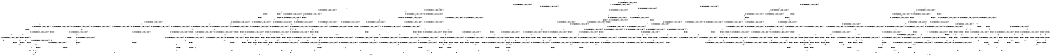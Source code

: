 digraph BCG {
size = "7, 10.5";
center = TRUE;
node [shape = circle];
0 [peripheries = 2];
0 -> 1 [label = "EX !0 !ATOMIC_EXCH_BRANCH (1, +1, TRUE, +0, 2, TRUE) !{0}"];
0 -> 2 [label = "EX !2 !ATOMIC_EXCH_BRANCH (1, +0, FALSE, +0, 3, TRUE) !{0}"];
0 -> 3 [label = "EX !1 !ATOMIC_EXCH_BRANCH (1, +0, TRUE, +0, 1, TRUE) !{0}"];
0 -> 4 [label = "EX !0 !ATOMIC_EXCH_BRANCH (1, +1, TRUE, +0, 2, TRUE) !{0}"];
1 -> 5 [label = "EX !2 !ATOMIC_EXCH_BRANCH (1, +0, FALSE, +0, 3, FALSE) !{0}"];
1 -> 6 [label = "EX !1 !ATOMIC_EXCH_BRANCH (1, +0, TRUE, +0, 1, FALSE) !{0}"];
1 -> 7 [label = "TERMINATE !0"];
2 -> 8 [label = "EX !0 !ATOMIC_EXCH_BRANCH (1, +1, TRUE, +0, 2, TRUE) !{0}"];
2 -> 9 [label = "EX !1 !ATOMIC_EXCH_BRANCH (1, +0, TRUE, +0, 1, TRUE) !{0}"];
2 -> 10 [label = "TERMINATE !2"];
2 -> 11 [label = "EX !0 !ATOMIC_EXCH_BRANCH (1, +1, TRUE, +0, 2, TRUE) !{0}"];
3 -> 3 [label = "EX !1 !ATOMIC_EXCH_BRANCH (1, +0, TRUE, +0, 1, TRUE) !{0}"];
3 -> 12 [label = "EX !0 !ATOMIC_EXCH_BRANCH (1, +1, TRUE, +0, 2, TRUE) !{0}"];
3 -> 13 [label = "EX !2 !ATOMIC_EXCH_BRANCH (1, +0, FALSE, +0, 3, TRUE) !{0}"];
3 -> 14 [label = "EX !0 !ATOMIC_EXCH_BRANCH (1, +1, TRUE, +0, 2, TRUE) !{0}"];
4 -> 15 [label = "EX !2 !ATOMIC_EXCH_BRANCH (1, +0, FALSE, +0, 3, FALSE) !{0}"];
4 -> 16 [label = "EX !1 !ATOMIC_EXCH_BRANCH (1, +0, TRUE, +0, 1, FALSE) !{0}"];
4 -> 17 [label = "TERMINATE !0"];
5 -> 18 [label = "EX !2 !ATOMIC_EXCH_BRANCH (1, +1, TRUE, +1, 1, TRUE) !{0}"];
5 -> 19 [label = "EX !1 !ATOMIC_EXCH_BRANCH (1, +0, TRUE, +0, 1, FALSE) !{0}"];
5 -> 20 [label = "TERMINATE !0"];
6 -> 21 [label = "EX !2 !ATOMIC_EXCH_BRANCH (1, +0, FALSE, +0, 3, TRUE) !{0}"];
6 -> 22 [label = "TERMINATE !0"];
6 -> 23 [label = "TERMINATE !1"];
7 -> 24 [label = "EX !2 !ATOMIC_EXCH_BRANCH (1, +0, FALSE, +0, 3, FALSE) !{1}"];
7 -> 25 [label = "EX !1 !ATOMIC_EXCH_BRANCH (1, +0, TRUE, +0, 1, FALSE) !{1}"];
7 -> 26 [label = "EX !1 !ATOMIC_EXCH_BRANCH (1, +0, TRUE, +0, 1, FALSE) !{1}"];
8 -> 27 [label = "EX !1 !ATOMIC_EXCH_BRANCH (1, +0, TRUE, +0, 1, FALSE) !{0}"];
8 -> 28 [label = "TERMINATE !0"];
8 -> 29 [label = "TERMINATE !2"];
9 -> 9 [label = "EX !1 !ATOMIC_EXCH_BRANCH (1, +0, TRUE, +0, 1, TRUE) !{0}"];
9 -> 30 [label = "EX !0 !ATOMIC_EXCH_BRANCH (1, +1, TRUE, +0, 2, TRUE) !{0}"];
9 -> 31 [label = "TERMINATE !2"];
9 -> 32 [label = "EX !0 !ATOMIC_EXCH_BRANCH (1, +1, TRUE, +0, 2, TRUE) !{0}"];
10 -> 33 [label = "EX !0 !ATOMIC_EXCH_BRANCH (1, +1, TRUE, +0, 2, TRUE) !{0}"];
10 -> 34 [label = "EX !1 !ATOMIC_EXCH_BRANCH (1, +0, TRUE, +0, 1, TRUE) !{0}"];
10 -> 35 [label = "EX !0 !ATOMIC_EXCH_BRANCH (1, +1, TRUE, +0, 2, TRUE) !{0}"];
11 -> 36 [label = "EX !1 !ATOMIC_EXCH_BRANCH (1, +0, TRUE, +0, 1, FALSE) !{0}"];
11 -> 37 [label = "TERMINATE !0"];
11 -> 38 [label = "TERMINATE !2"];
12 -> 6 [label = "EX !1 !ATOMIC_EXCH_BRANCH (1, +0, TRUE, +0, 1, FALSE) !{0}"];
12 -> 39 [label = "EX !2 !ATOMIC_EXCH_BRANCH (1, +0, FALSE, +0, 3, FALSE) !{0}"];
12 -> 40 [label = "TERMINATE !0"];
13 -> 9 [label = "EX !1 !ATOMIC_EXCH_BRANCH (1, +0, TRUE, +0, 1, TRUE) !{0}"];
13 -> 30 [label = "EX !0 !ATOMIC_EXCH_BRANCH (1, +1, TRUE, +0, 2, TRUE) !{0}"];
13 -> 31 [label = "TERMINATE !2"];
13 -> 32 [label = "EX !0 !ATOMIC_EXCH_BRANCH (1, +1, TRUE, +0, 2, TRUE) !{0}"];
14 -> 16 [label = "EX !1 !ATOMIC_EXCH_BRANCH (1, +0, TRUE, +0, 1, FALSE) !{0}"];
14 -> 41 [label = "EX !2 !ATOMIC_EXCH_BRANCH (1, +0, FALSE, +0, 3, FALSE) !{0}"];
14 -> 42 [label = "TERMINATE !0"];
15 -> 43 [label = "EX !2 !ATOMIC_EXCH_BRANCH (1, +1, TRUE, +1, 1, TRUE) !{0}"];
15 -> 44 [label = "EX !1 !ATOMIC_EXCH_BRANCH (1, +0, TRUE, +0, 1, FALSE) !{0}"];
15 -> 45 [label = "TERMINATE !0"];
16 -> 46 [label = "EX !2 !ATOMIC_EXCH_BRANCH (1, +0, FALSE, +0, 3, TRUE) !{0}"];
16 -> 47 [label = "TERMINATE !0"];
16 -> 48 [label = "TERMINATE !1"];
17 -> 49 [label = "EX !2 !ATOMIC_EXCH_BRANCH (1, +0, FALSE, +0, 3, FALSE) !{1}"];
17 -> 50 [label = "EX !1 !ATOMIC_EXCH_BRANCH (1, +0, TRUE, +0, 1, FALSE) !{1}"];
18 -> 5 [label = "EX !2 !ATOMIC_EXCH_BRANCH (1, +0, FALSE, +0, 3, FALSE) !{0}"];
18 -> 51 [label = "EX !1 !ATOMIC_EXCH_BRANCH (1, +0, TRUE, +0, 1, FALSE) !{0}"];
18 -> 52 [label = "TERMINATE !0"];
19 -> 53 [label = "EX !2 !ATOMIC_EXCH_BRANCH (1, +1, TRUE, +1, 1, FALSE) !{0}"];
19 -> 54 [label = "TERMINATE !0"];
19 -> 55 [label = "TERMINATE !1"];
20 -> 56 [label = "EX !2 !ATOMIC_EXCH_BRANCH (1, +1, TRUE, +1, 1, TRUE) !{1}"];
20 -> 57 [label = "EX !1 !ATOMIC_EXCH_BRANCH (1, +0, TRUE, +0, 1, FALSE) !{1}"];
20 -> 58 [label = "EX !1 !ATOMIC_EXCH_BRANCH (1, +0, TRUE, +0, 1, FALSE) !{1}"];
21 -> 59 [label = "TERMINATE !0"];
21 -> 60 [label = "TERMINATE !2"];
21 -> 61 [label = "TERMINATE !1"];
22 -> 62 [label = "EX !2 !ATOMIC_EXCH_BRANCH (1, +0, FALSE, +0, 3, TRUE) !{1}"];
22 -> 63 [label = "TERMINATE !1"];
23 -> 64 [label = "EX !2 !ATOMIC_EXCH_BRANCH (1, +0, FALSE, +0, 3, TRUE) !{0}"];
23 -> 65 [label = "TERMINATE !0"];
24 -> 56 [label = "EX !2 !ATOMIC_EXCH_BRANCH (1, +1, TRUE, +1, 1, TRUE) !{1}"];
24 -> 57 [label = "EX !1 !ATOMIC_EXCH_BRANCH (1, +0, TRUE, +0, 1, FALSE) !{1}"];
24 -> 58 [label = "EX !1 !ATOMIC_EXCH_BRANCH (1, +0, TRUE, +0, 1, FALSE) !{1}"];
25 -> 62 [label = "EX !2 !ATOMIC_EXCH_BRANCH (1, +0, FALSE, +0, 3, TRUE) !{1}"];
25 -> 63 [label = "TERMINATE !1"];
26 -> 66 [label = "EX !2 !ATOMIC_EXCH_BRANCH (1, +0, FALSE, +0, 3, TRUE) !{1}"];
26 -> 67 [label = "TERMINATE !1"];
27 -> 59 [label = "TERMINATE !0"];
27 -> 60 [label = "TERMINATE !2"];
27 -> 61 [label = "TERMINATE !1"];
28 -> 68 [label = "EX !1 !ATOMIC_EXCH_BRANCH (1, +0, TRUE, +0, 1, FALSE) !{1}"];
28 -> 69 [label = "TERMINATE !2"];
28 -> 70 [label = "EX !1 !ATOMIC_EXCH_BRANCH (1, +0, TRUE, +0, 1, FALSE) !{1}"];
29 -> 71 [label = "EX !1 !ATOMIC_EXCH_BRANCH (1, +0, TRUE, +0, 1, FALSE) !{0}"];
29 -> 72 [label = "TERMINATE !0"];
30 -> 27 [label = "EX !1 !ATOMIC_EXCH_BRANCH (1, +0, TRUE, +0, 1, FALSE) !{0}"];
30 -> 73 [label = "TERMINATE !0"];
30 -> 74 [label = "TERMINATE !2"];
31 -> 34 [label = "EX !1 !ATOMIC_EXCH_BRANCH (1, +0, TRUE, +0, 1, TRUE) !{0}"];
31 -> 75 [label = "EX !0 !ATOMIC_EXCH_BRANCH (1, +1, TRUE, +0, 2, TRUE) !{0}"];
31 -> 76 [label = "EX !0 !ATOMIC_EXCH_BRANCH (1, +1, TRUE, +0, 2, TRUE) !{0}"];
32 -> 36 [label = "EX !1 !ATOMIC_EXCH_BRANCH (1, +0, TRUE, +0, 1, FALSE) !{0}"];
32 -> 77 [label = "TERMINATE !0"];
32 -> 78 [label = "TERMINATE !2"];
33 -> 71 [label = "EX !1 !ATOMIC_EXCH_BRANCH (1, +0, TRUE, +0, 1, FALSE) !{0}"];
33 -> 72 [label = "TERMINATE !0"];
34 -> 34 [label = "EX !1 !ATOMIC_EXCH_BRANCH (1, +0, TRUE, +0, 1, TRUE) !{0}"];
34 -> 75 [label = "EX !0 !ATOMIC_EXCH_BRANCH (1, +1, TRUE, +0, 2, TRUE) !{0}"];
34 -> 76 [label = "EX !0 !ATOMIC_EXCH_BRANCH (1, +1, TRUE, +0, 2, TRUE) !{0}"];
35 -> 79 [label = "EX !1 !ATOMIC_EXCH_BRANCH (1, +0, TRUE, +0, 1, FALSE) !{0}"];
35 -> 80 [label = "TERMINATE !0"];
36 -> 81 [label = "TERMINATE !0"];
36 -> 82 [label = "TERMINATE !2"];
36 -> 83 [label = "TERMINATE !1"];
37 -> 84 [label = "EX !1 !ATOMIC_EXCH_BRANCH (1, +0, TRUE, +0, 1, FALSE) !{1}"];
37 -> 85 [label = "TERMINATE !2"];
38 -> 79 [label = "EX !1 !ATOMIC_EXCH_BRANCH (1, +0, TRUE, +0, 1, FALSE) !{0}"];
38 -> 80 [label = "TERMINATE !0"];
39 -> 19 [label = "EX !1 !ATOMIC_EXCH_BRANCH (1, +0, TRUE, +0, 1, FALSE) !{0}"];
39 -> 86 [label = "EX !2 !ATOMIC_EXCH_BRANCH (1, +1, TRUE, +1, 1, TRUE) !{0}"];
39 -> 87 [label = "TERMINATE !0"];
40 -> 25 [label = "EX !1 !ATOMIC_EXCH_BRANCH (1, +0, TRUE, +0, 1, FALSE) !{1}"];
40 -> 88 [label = "EX !2 !ATOMIC_EXCH_BRANCH (1, +0, FALSE, +0, 3, FALSE) !{1}"];
40 -> 26 [label = "EX !1 !ATOMIC_EXCH_BRANCH (1, +0, TRUE, +0, 1, FALSE) !{1}"];
41 -> 44 [label = "EX !1 !ATOMIC_EXCH_BRANCH (1, +0, TRUE, +0, 1, FALSE) !{0}"];
41 -> 89 [label = "EX !2 !ATOMIC_EXCH_BRANCH (1, +1, TRUE, +1, 1, TRUE) !{0}"];
41 -> 90 [label = "TERMINATE !0"];
42 -> 50 [label = "EX !1 !ATOMIC_EXCH_BRANCH (1, +0, TRUE, +0, 1, FALSE) !{1}"];
42 -> 91 [label = "EX !2 !ATOMIC_EXCH_BRANCH (1, +0, FALSE, +0, 3, FALSE) !{1}"];
43 -> 15 [label = "EX !2 !ATOMIC_EXCH_BRANCH (1, +0, FALSE, +0, 3, FALSE) !{0}"];
43 -> 92 [label = "EX !1 !ATOMIC_EXCH_BRANCH (1, +0, TRUE, +0, 1, FALSE) !{0}"];
43 -> 93 [label = "TERMINATE !0"];
44 -> 94 [label = "EX !2 !ATOMIC_EXCH_BRANCH (1, +1, TRUE, +1, 1, FALSE) !{0}"];
44 -> 95 [label = "TERMINATE !0"];
44 -> 96 [label = "TERMINATE !1"];
45 -> 97 [label = "EX !2 !ATOMIC_EXCH_BRANCH (1, +1, TRUE, +1, 1, TRUE) !{1}"];
45 -> 98 [label = "EX !1 !ATOMIC_EXCH_BRANCH (1, +0, TRUE, +0, 1, FALSE) !{1}"];
46 -> 81 [label = "TERMINATE !0"];
46 -> 82 [label = "TERMINATE !2"];
46 -> 83 [label = "TERMINATE !1"];
47 -> 99 [label = "EX !2 !ATOMIC_EXCH_BRANCH (1, +0, FALSE, +0, 3, TRUE) !{1}"];
47 -> 100 [label = "TERMINATE !1"];
48 -> 101 [label = "EX !2 !ATOMIC_EXCH_BRANCH (1, +0, FALSE, +0, 3, TRUE) !{0}"];
48 -> 102 [label = "TERMINATE !0"];
49 -> 97 [label = "EX !2 !ATOMIC_EXCH_BRANCH (1, +1, TRUE, +1, 1, TRUE) !{1}"];
49 -> 98 [label = "EX !1 !ATOMIC_EXCH_BRANCH (1, +0, TRUE, +0, 1, FALSE) !{1}"];
50 -> 99 [label = "EX !2 !ATOMIC_EXCH_BRANCH (1, +0, FALSE, +0, 3, TRUE) !{1}"];
50 -> 100 [label = "TERMINATE !1"];
51 -> 21 [label = "EX !2 !ATOMIC_EXCH_BRANCH (1, +0, FALSE, +0, 3, TRUE) !{0}"];
51 -> 103 [label = "TERMINATE !0"];
51 -> 104 [label = "TERMINATE !1"];
52 -> 24 [label = "EX !2 !ATOMIC_EXCH_BRANCH (1, +0, FALSE, +0, 3, FALSE) !{1}"];
52 -> 105 [label = "EX !1 !ATOMIC_EXCH_BRANCH (1, +0, TRUE, +0, 1, FALSE) !{1}"];
52 -> 106 [label = "EX !1 !ATOMIC_EXCH_BRANCH (1, +0, TRUE, +0, 1, FALSE) !{1}"];
53 -> 107 [label = "TERMINATE !0"];
53 -> 108 [label = "TERMINATE !2"];
53 -> 109 [label = "TERMINATE !1"];
54 -> 110 [label = "EX !2 !ATOMIC_EXCH_BRANCH (1, +1, TRUE, +1, 1, FALSE) !{1}"];
54 -> 111 [label = "TERMINATE !1"];
55 -> 112 [label = "EX !2 !ATOMIC_EXCH_BRANCH (1, +1, TRUE, +1, 1, FALSE) !{0}"];
55 -> 113 [label = "TERMINATE !0"];
56 -> 24 [label = "EX !2 !ATOMIC_EXCH_BRANCH (1, +0, FALSE, +0, 3, FALSE) !{1}"];
56 -> 105 [label = "EX !1 !ATOMIC_EXCH_BRANCH (1, +0, TRUE, +0, 1, FALSE) !{1}"];
56 -> 106 [label = "EX !1 !ATOMIC_EXCH_BRANCH (1, +0, TRUE, +0, 1, FALSE) !{1}"];
57 -> 110 [label = "EX !2 !ATOMIC_EXCH_BRANCH (1, +1, TRUE, +1, 1, FALSE) !{1}"];
57 -> 111 [label = "TERMINATE !1"];
58 -> 114 [label = "EX !2 !ATOMIC_EXCH_BRANCH (1, +1, TRUE, +1, 1, FALSE) !{1}"];
58 -> 115 [label = "TERMINATE !1"];
59 -> 116 [label = "TERMINATE !2"];
59 -> 117 [label = "TERMINATE !1"];
60 -> 118 [label = "TERMINATE !0"];
60 -> 119 [label = "TERMINATE !1"];
61 -> 120 [label = "TERMINATE !0"];
61 -> 119 [label = "TERMINATE !2"];
62 -> 116 [label = "TERMINATE !2"];
62 -> 117 [label = "TERMINATE !1"];
63 -> 121 [label = "EX !2 !ATOMIC_EXCH_BRANCH (1, +0, FALSE, +0, 3, TRUE) !{2}"];
63 -> 122 [label = "EX !2 !ATOMIC_EXCH_BRANCH (1, +0, FALSE, +0, 3, TRUE) !{2}"];
64 -> 120 [label = "TERMINATE !0"];
64 -> 119 [label = "TERMINATE !2"];
65 -> 121 [label = "EX !2 !ATOMIC_EXCH_BRANCH (1, +0, FALSE, +0, 3, TRUE) !{2}"];
65 -> 122 [label = "EX !2 !ATOMIC_EXCH_BRANCH (1, +0, FALSE, +0, 3, TRUE) !{2}"];
66 -> 123 [label = "TERMINATE !2"];
66 -> 124 [label = "TERMINATE !1"];
67 -> 125 [label = "EX !2 !ATOMIC_EXCH_BRANCH (1, +0, FALSE, +0, 3, TRUE) !{2}"];
68 -> 116 [label = "TERMINATE !2"];
68 -> 117 [label = "TERMINATE !1"];
69 -> 126 [label = "EX !1 !ATOMIC_EXCH_BRANCH (1, +0, TRUE, +0, 1, FALSE) !{1}"];
69 -> 127 [label = "EX !1 !ATOMIC_EXCH_BRANCH (1, +0, TRUE, +0, 1, FALSE) !{1}"];
70 -> 123 [label = "TERMINATE !2"];
70 -> 124 [label = "TERMINATE !1"];
71 -> 118 [label = "TERMINATE !0"];
71 -> 119 [label = "TERMINATE !1"];
72 -> 126 [label = "EX !1 !ATOMIC_EXCH_BRANCH (1, +0, TRUE, +0, 1, FALSE) !{1}"];
72 -> 127 [label = "EX !1 !ATOMIC_EXCH_BRANCH (1, +0, TRUE, +0, 1, FALSE) !{1}"];
73 -> 68 [label = "EX !1 !ATOMIC_EXCH_BRANCH (1, +0, TRUE, +0, 1, FALSE) !{1}"];
73 -> 128 [label = "TERMINATE !2"];
73 -> 70 [label = "EX !1 !ATOMIC_EXCH_BRANCH (1, +0, TRUE, +0, 1, FALSE) !{1}"];
74 -> 71 [label = "EX !1 !ATOMIC_EXCH_BRANCH (1, +0, TRUE, +0, 1, FALSE) !{0}"];
74 -> 129 [label = "TERMINATE !0"];
75 -> 71 [label = "EX !1 !ATOMIC_EXCH_BRANCH (1, +0, TRUE, +0, 1, FALSE) !{0}"];
75 -> 129 [label = "TERMINATE !0"];
76 -> 79 [label = "EX !1 !ATOMIC_EXCH_BRANCH (1, +0, TRUE, +0, 1, FALSE) !{0}"];
76 -> 130 [label = "TERMINATE !0"];
77 -> 84 [label = "EX !1 !ATOMIC_EXCH_BRANCH (1, +0, TRUE, +0, 1, FALSE) !{1}"];
77 -> 131 [label = "TERMINATE !2"];
78 -> 79 [label = "EX !1 !ATOMIC_EXCH_BRANCH (1, +0, TRUE, +0, 1, FALSE) !{0}"];
78 -> 130 [label = "TERMINATE !0"];
79 -> 132 [label = "TERMINATE !0"];
79 -> 133 [label = "TERMINATE !1"];
80 -> 134 [label = "EX !1 !ATOMIC_EXCH_BRANCH (1, +0, TRUE, +0, 1, FALSE) !{1}"];
81 -> 135 [label = "TERMINATE !2"];
81 -> 136 [label = "TERMINATE !1"];
82 -> 132 [label = "TERMINATE !0"];
82 -> 133 [label = "TERMINATE !1"];
83 -> 137 [label = "TERMINATE !0"];
83 -> 133 [label = "TERMINATE !2"];
84 -> 135 [label = "TERMINATE !2"];
84 -> 136 [label = "TERMINATE !1"];
85 -> 134 [label = "EX !1 !ATOMIC_EXCH_BRANCH (1, +0, TRUE, +0, 1, FALSE) !{1}"];
86 -> 51 [label = "EX !1 !ATOMIC_EXCH_BRANCH (1, +0, TRUE, +0, 1, FALSE) !{0}"];
86 -> 39 [label = "EX !2 !ATOMIC_EXCH_BRANCH (1, +0, FALSE, +0, 3, FALSE) !{0}"];
86 -> 138 [label = "TERMINATE !0"];
87 -> 57 [label = "EX !1 !ATOMIC_EXCH_BRANCH (1, +0, TRUE, +0, 1, FALSE) !{1}"];
87 -> 139 [label = "EX !2 !ATOMIC_EXCH_BRANCH (1, +1, TRUE, +1, 1, TRUE) !{1}"];
87 -> 58 [label = "EX !1 !ATOMIC_EXCH_BRANCH (1, +0, TRUE, +0, 1, FALSE) !{1}"];
88 -> 57 [label = "EX !1 !ATOMIC_EXCH_BRANCH (1, +0, TRUE, +0, 1, FALSE) !{1}"];
88 -> 139 [label = "EX !2 !ATOMIC_EXCH_BRANCH (1, +1, TRUE, +1, 1, TRUE) !{1}"];
88 -> 58 [label = "EX !1 !ATOMIC_EXCH_BRANCH (1, +0, TRUE, +0, 1, FALSE) !{1}"];
89 -> 92 [label = "EX !1 !ATOMIC_EXCH_BRANCH (1, +0, TRUE, +0, 1, FALSE) !{0}"];
89 -> 41 [label = "EX !2 !ATOMIC_EXCH_BRANCH (1, +0, FALSE, +0, 3, FALSE) !{0}"];
89 -> 140 [label = "TERMINATE !0"];
90 -> 98 [label = "EX !1 !ATOMIC_EXCH_BRANCH (1, +0, TRUE, +0, 1, FALSE) !{1}"];
90 -> 141 [label = "EX !2 !ATOMIC_EXCH_BRANCH (1, +1, TRUE, +1, 1, TRUE) !{1}"];
91 -> 98 [label = "EX !1 !ATOMIC_EXCH_BRANCH (1, +0, TRUE, +0, 1, FALSE) !{1}"];
91 -> 141 [label = "EX !2 !ATOMIC_EXCH_BRANCH (1, +1, TRUE, +1, 1, TRUE) !{1}"];
92 -> 46 [label = "EX !2 !ATOMIC_EXCH_BRANCH (1, +0, FALSE, +0, 3, TRUE) !{0}"];
92 -> 142 [label = "TERMINATE !0"];
92 -> 143 [label = "TERMINATE !1"];
93 -> 49 [label = "EX !2 !ATOMIC_EXCH_BRANCH (1, +0, FALSE, +0, 3, FALSE) !{1}"];
93 -> 144 [label = "EX !1 !ATOMIC_EXCH_BRANCH (1, +0, TRUE, +0, 1, FALSE) !{1}"];
94 -> 145 [label = "TERMINATE !0"];
94 -> 146 [label = "TERMINATE !2"];
94 -> 147 [label = "TERMINATE !1"];
95 -> 148 [label = "EX !2 !ATOMIC_EXCH_BRANCH (1, +1, TRUE, +1, 1, FALSE) !{1}"];
95 -> 149 [label = "TERMINATE !1"];
96 -> 150 [label = "EX !2 !ATOMIC_EXCH_BRANCH (1, +1, TRUE, +1, 1, FALSE) !{0}"];
96 -> 151 [label = "TERMINATE !0"];
97 -> 49 [label = "EX !2 !ATOMIC_EXCH_BRANCH (1, +0, FALSE, +0, 3, FALSE) !{1}"];
97 -> 144 [label = "EX !1 !ATOMIC_EXCH_BRANCH (1, +0, TRUE, +0, 1, FALSE) !{1}"];
98 -> 148 [label = "EX !2 !ATOMIC_EXCH_BRANCH (1, +1, TRUE, +1, 1, FALSE) !{1}"];
98 -> 149 [label = "TERMINATE !1"];
99 -> 135 [label = "TERMINATE !2"];
99 -> 136 [label = "TERMINATE !1"];
100 -> 152 [label = "EX !2 !ATOMIC_EXCH_BRANCH (1, +0, FALSE, +0, 3, TRUE) !{2}"];
101 -> 137 [label = "TERMINATE !0"];
101 -> 133 [label = "TERMINATE !2"];
102 -> 152 [label = "EX !2 !ATOMIC_EXCH_BRANCH (1, +0, FALSE, +0, 3, TRUE) !{2}"];
103 -> 62 [label = "EX !2 !ATOMIC_EXCH_BRANCH (1, +0, FALSE, +0, 3, TRUE) !{1}"];
103 -> 153 [label = "TERMINATE !1"];
104 -> 64 [label = "EX !2 !ATOMIC_EXCH_BRANCH (1, +0, FALSE, +0, 3, TRUE) !{0}"];
104 -> 154 [label = "TERMINATE !0"];
105 -> 62 [label = "EX !2 !ATOMIC_EXCH_BRANCH (1, +0, FALSE, +0, 3, TRUE) !{1}"];
105 -> 153 [label = "TERMINATE !1"];
106 -> 66 [label = "EX !2 !ATOMIC_EXCH_BRANCH (1, +0, FALSE, +0, 3, TRUE) !{1}"];
106 -> 155 [label = "TERMINATE !1"];
107 -> 156 [label = "TERMINATE !2"];
107 -> 157 [label = "TERMINATE !1"];
108 -> 158 [label = "TERMINATE !0"];
108 -> 159 [label = "TERMINATE !1"];
109 -> 160 [label = "TERMINATE !0"];
109 -> 159 [label = "TERMINATE !2"];
110 -> 156 [label = "TERMINATE !2"];
110 -> 157 [label = "TERMINATE !1"];
111 -> 161 [label = "EX !2 !ATOMIC_EXCH_BRANCH (1, +1, TRUE, +1, 1, FALSE) !{2}"];
111 -> 162 [label = "EX !2 !ATOMIC_EXCH_BRANCH (1, +1, TRUE, +1, 1, FALSE) !{2}"];
112 -> 160 [label = "TERMINATE !0"];
112 -> 159 [label = "TERMINATE !2"];
113 -> 161 [label = "EX !2 !ATOMIC_EXCH_BRANCH (1, +1, TRUE, +1, 1, FALSE) !{2}"];
113 -> 162 [label = "EX !2 !ATOMIC_EXCH_BRANCH (1, +1, TRUE, +1, 1, FALSE) !{2}"];
114 -> 163 [label = "TERMINATE !2"];
114 -> 164 [label = "TERMINATE !1"];
115 -> 165 [label = "EX !2 !ATOMIC_EXCH_BRANCH (1, +1, TRUE, +1, 1, FALSE) !{2}"];
116 -> 166 [label = "TERMINATE !1"];
117 -> 167 [label = "TERMINATE !2"];
118 -> 166 [label = "TERMINATE !1"];
119 -> 168 [label = "TERMINATE !0"];
120 -> 167 [label = "TERMINATE !2"];
121 -> 167 [label = "TERMINATE !2"];
122 -> 169 [label = "TERMINATE !2"];
123 -> 170 [label = "TERMINATE !1"];
124 -> 171 [label = "TERMINATE !2"];
125 -> 171 [label = "TERMINATE !2"];
126 -> 166 [label = "TERMINATE !1"];
127 -> 170 [label = "TERMINATE !1"];
128 -> 126 [label = "EX !1 !ATOMIC_EXCH_BRANCH (1, +0, TRUE, +0, 1, FALSE) !{1}"];
128 -> 127 [label = "EX !1 !ATOMIC_EXCH_BRANCH (1, +0, TRUE, +0, 1, FALSE) !{1}"];
129 -> 126 [label = "EX !1 !ATOMIC_EXCH_BRANCH (1, +0, TRUE, +0, 1, FALSE) !{1}"];
129 -> 127 [label = "EX !1 !ATOMIC_EXCH_BRANCH (1, +0, TRUE, +0, 1, FALSE) !{1}"];
130 -> 134 [label = "EX !1 !ATOMIC_EXCH_BRANCH (1, +0, TRUE, +0, 1, FALSE) !{1}"];
131 -> 134 [label = "EX !1 !ATOMIC_EXCH_BRANCH (1, +0, TRUE, +0, 1, FALSE) !{1}"];
132 -> 172 [label = "TERMINATE !1"];
133 -> 173 [label = "TERMINATE !0"];
134 -> 172 [label = "TERMINATE !1"];
135 -> 172 [label = "TERMINATE !1"];
136 -> 174 [label = "TERMINATE !2"];
137 -> 174 [label = "TERMINATE !2"];
138 -> 105 [label = "EX !1 !ATOMIC_EXCH_BRANCH (1, +0, TRUE, +0, 1, FALSE) !{1}"];
138 -> 88 [label = "EX !2 !ATOMIC_EXCH_BRANCH (1, +0, FALSE, +0, 3, FALSE) !{1}"];
138 -> 106 [label = "EX !1 !ATOMIC_EXCH_BRANCH (1, +0, TRUE, +0, 1, FALSE) !{1}"];
139 -> 105 [label = "EX !1 !ATOMIC_EXCH_BRANCH (1, +0, TRUE, +0, 1, FALSE) !{1}"];
139 -> 88 [label = "EX !2 !ATOMIC_EXCH_BRANCH (1, +0, FALSE, +0, 3, FALSE) !{1}"];
139 -> 106 [label = "EX !1 !ATOMIC_EXCH_BRANCH (1, +0, TRUE, +0, 1, FALSE) !{1}"];
140 -> 144 [label = "EX !1 !ATOMIC_EXCH_BRANCH (1, +0, TRUE, +0, 1, FALSE) !{1}"];
140 -> 91 [label = "EX !2 !ATOMIC_EXCH_BRANCH (1, +0, FALSE, +0, 3, FALSE) !{1}"];
141 -> 144 [label = "EX !1 !ATOMIC_EXCH_BRANCH (1, +0, TRUE, +0, 1, FALSE) !{1}"];
141 -> 91 [label = "EX !2 !ATOMIC_EXCH_BRANCH (1, +0, FALSE, +0, 3, FALSE) !{1}"];
142 -> 99 [label = "EX !2 !ATOMIC_EXCH_BRANCH (1, +0, FALSE, +0, 3, TRUE) !{1}"];
142 -> 175 [label = "TERMINATE !1"];
143 -> 101 [label = "EX !2 !ATOMIC_EXCH_BRANCH (1, +0, FALSE, +0, 3, TRUE) !{0}"];
143 -> 176 [label = "TERMINATE !0"];
144 -> 99 [label = "EX !2 !ATOMIC_EXCH_BRANCH (1, +0, FALSE, +0, 3, TRUE) !{1}"];
144 -> 175 [label = "TERMINATE !1"];
145 -> 177 [label = "TERMINATE !2"];
145 -> 178 [label = "TERMINATE !1"];
146 -> 179 [label = "TERMINATE !0"];
146 -> 180 [label = "TERMINATE !1"];
147 -> 181 [label = "TERMINATE !0"];
147 -> 180 [label = "TERMINATE !2"];
148 -> 177 [label = "TERMINATE !2"];
148 -> 178 [label = "TERMINATE !1"];
149 -> 182 [label = "EX !2 !ATOMIC_EXCH_BRANCH (1, +1, TRUE, +1, 1, FALSE) !{2}"];
150 -> 181 [label = "TERMINATE !0"];
150 -> 180 [label = "TERMINATE !2"];
151 -> 182 [label = "EX !2 !ATOMIC_EXCH_BRANCH (1, +1, TRUE, +1, 1, FALSE) !{2}"];
152 -> 174 [label = "TERMINATE !2"];
153 -> 121 [label = "EX !2 !ATOMIC_EXCH_BRANCH (1, +0, FALSE, +0, 3, TRUE) !{2}"];
153 -> 122 [label = "EX !2 !ATOMIC_EXCH_BRANCH (1, +0, FALSE, +0, 3, TRUE) !{2}"];
154 -> 121 [label = "EX !2 !ATOMIC_EXCH_BRANCH (1, +0, FALSE, +0, 3, TRUE) !{2}"];
154 -> 122 [label = "EX !2 !ATOMIC_EXCH_BRANCH (1, +0, FALSE, +0, 3, TRUE) !{2}"];
155 -> 125 [label = "EX !2 !ATOMIC_EXCH_BRANCH (1, +0, FALSE, +0, 3, TRUE) !{2}"];
156 -> 183 [label = "TERMINATE !1"];
157 -> 184 [label = "TERMINATE !2"];
158 -> 183 [label = "TERMINATE !1"];
159 -> 185 [label = "TERMINATE !0"];
160 -> 184 [label = "TERMINATE !2"];
161 -> 184 [label = "TERMINATE !2"];
162 -> 186 [label = "TERMINATE !2"];
163 -> 187 [label = "TERMINATE !1"];
164 -> 188 [label = "TERMINATE !2"];
165 -> 188 [label = "TERMINATE !2"];
166 -> 189 [label = "exit"];
167 -> 189 [label = "exit"];
168 -> 189 [label = "exit"];
169 -> 190 [label = "exit"];
170 -> 191 [label = "exit"];
171 -> 191 [label = "exit"];
172 -> 192 [label = "exit"];
173 -> 192 [label = "exit"];
174 -> 192 [label = "exit"];
175 -> 152 [label = "EX !2 !ATOMIC_EXCH_BRANCH (1, +0, FALSE, +0, 3, TRUE) !{2}"];
176 -> 152 [label = "EX !2 !ATOMIC_EXCH_BRANCH (1, +0, FALSE, +0, 3, TRUE) !{2}"];
177 -> 193 [label = "TERMINATE !1"];
178 -> 194 [label = "TERMINATE !2"];
179 -> 193 [label = "TERMINATE !1"];
180 -> 195 [label = "TERMINATE !0"];
181 -> 194 [label = "TERMINATE !2"];
182 -> 194 [label = "TERMINATE !2"];
183 -> 189 [label = "exit"];
184 -> 189 [label = "exit"];
185 -> 189 [label = "exit"];
186 -> 190 [label = "exit"];
187 -> 191 [label = "exit"];
188 -> 191 [label = "exit"];
193 -> 192 [label = "exit"];
194 -> 192 [label = "exit"];
195 -> 192 [label = "exit"];
}
